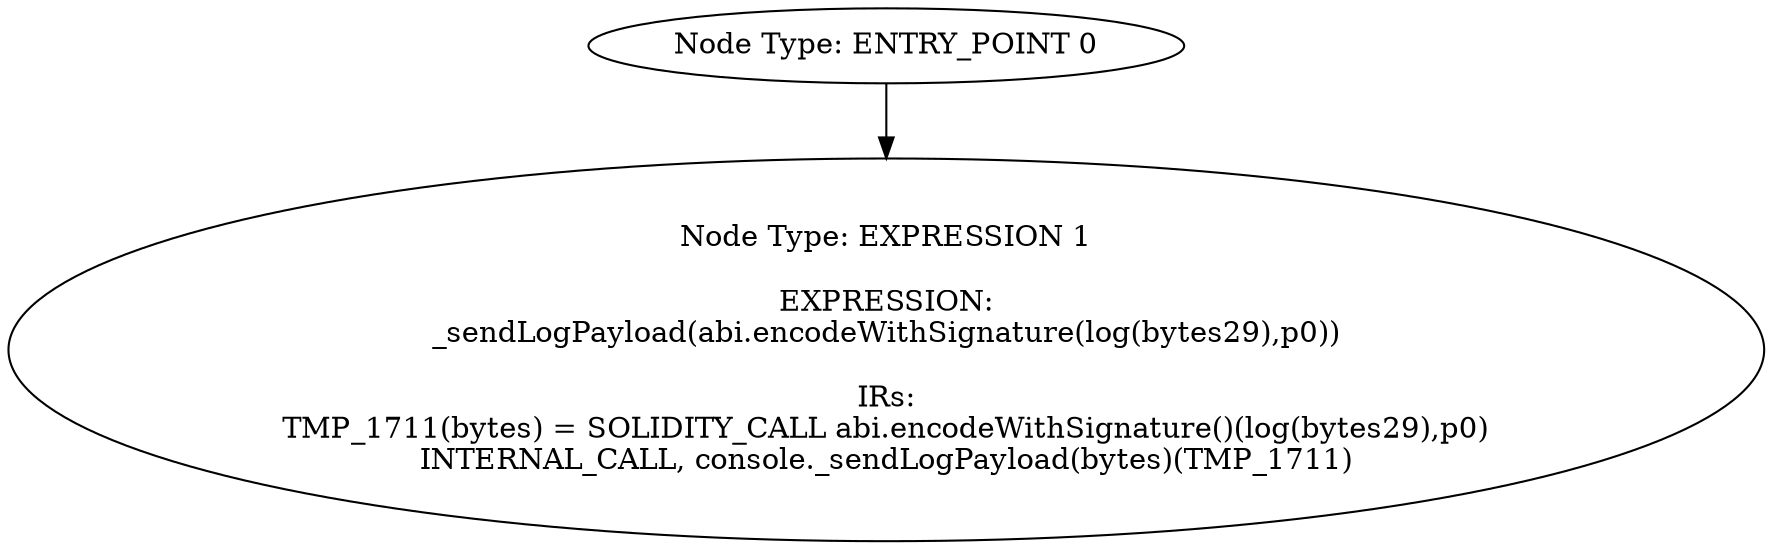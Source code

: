 digraph{
0[label="Node Type: ENTRY_POINT 0
"];
0->1;
1[label="Node Type: EXPRESSION 1

EXPRESSION:
_sendLogPayload(abi.encodeWithSignature(log(bytes29),p0))

IRs:
TMP_1711(bytes) = SOLIDITY_CALL abi.encodeWithSignature()(log(bytes29),p0)
INTERNAL_CALL, console._sendLogPayload(bytes)(TMP_1711)"];
}
